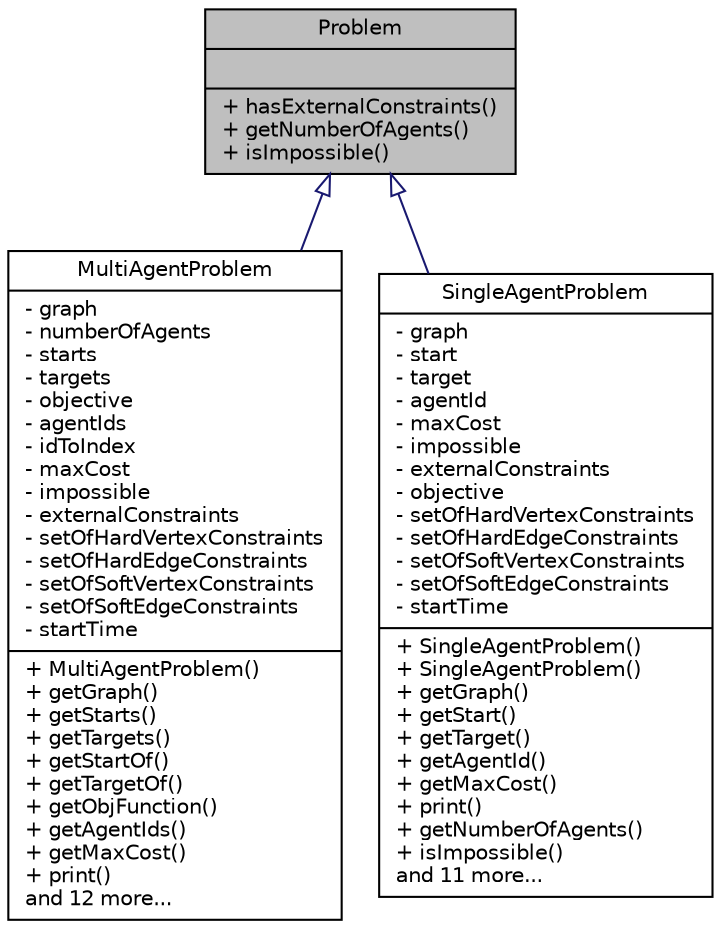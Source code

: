 digraph "Problem"
{
 // INTERACTIVE_SVG=YES
 // LATEX_PDF_SIZE
  edge [fontname="Helvetica",fontsize="10",labelfontname="Helvetica",labelfontsize="10"];
  node [fontname="Helvetica",fontsize="10",shape=record];
  Node1 [label="{Problem\n||+ hasExternalConstraints()\l+ getNumberOfAgents()\l+ isImpossible()\l}",height=0.2,width=0.4,color="black", fillcolor="grey75", style="filled", fontcolor="black",tooltip=" "];
  Node1 -> Node2 [dir="back",color="midnightblue",fontsize="10",style="solid",arrowtail="onormal",fontname="Helvetica"];
  Node2 [label="{MultiAgentProblem\n|- graph\l- numberOfAgents\l- starts\l- targets\l- objective\l- agentIds\l- idToIndex\l- maxCost\l- impossible\l- externalConstraints\l- setOfHardVertexConstraints\l- setOfHardEdgeConstraints\l- setOfSoftVertexConstraints\l- setOfSoftEdgeConstraints\l- startTime\l|+ MultiAgentProblem()\l+ getGraph()\l+ getStarts()\l+ getTargets()\l+ getStartOf()\l+ getTargetOf()\l+ getObjFunction()\l+ getAgentIds()\l+ getMaxCost()\l+ print()\land 12 more...\l}",height=0.2,width=0.4,color="black", fillcolor="white", style="filled",URL="$classMultiAgentProblem.html",tooltip="Specific problem class for multi-agent problems."];
  Node1 -> Node3 [dir="back",color="midnightblue",fontsize="10",style="solid",arrowtail="onormal",fontname="Helvetica"];
  Node3 [label="{SingleAgentProblem\n|- graph\l- start\l- target\l- agentId\l- maxCost\l- impossible\l- externalConstraints\l- objective\l- setOfHardVertexConstraints\l- setOfHardEdgeConstraints\l- setOfSoftVertexConstraints\l- setOfSoftEdgeConstraints\l- startTime\l|+ SingleAgentProblem()\l+ SingleAgentProblem()\l+ getGraph()\l+ getStart()\l+ getTarget()\l+ getAgentId()\l+ getMaxCost()\l+ print()\l+ getNumberOfAgents()\l+ isImpossible()\land 11 more...\l}",height=0.2,width=0.4,color="black", fillcolor="white", style="filled",URL="$classSingleAgentProblem.html",tooltip="Specific class for single-agent problems."];
}

